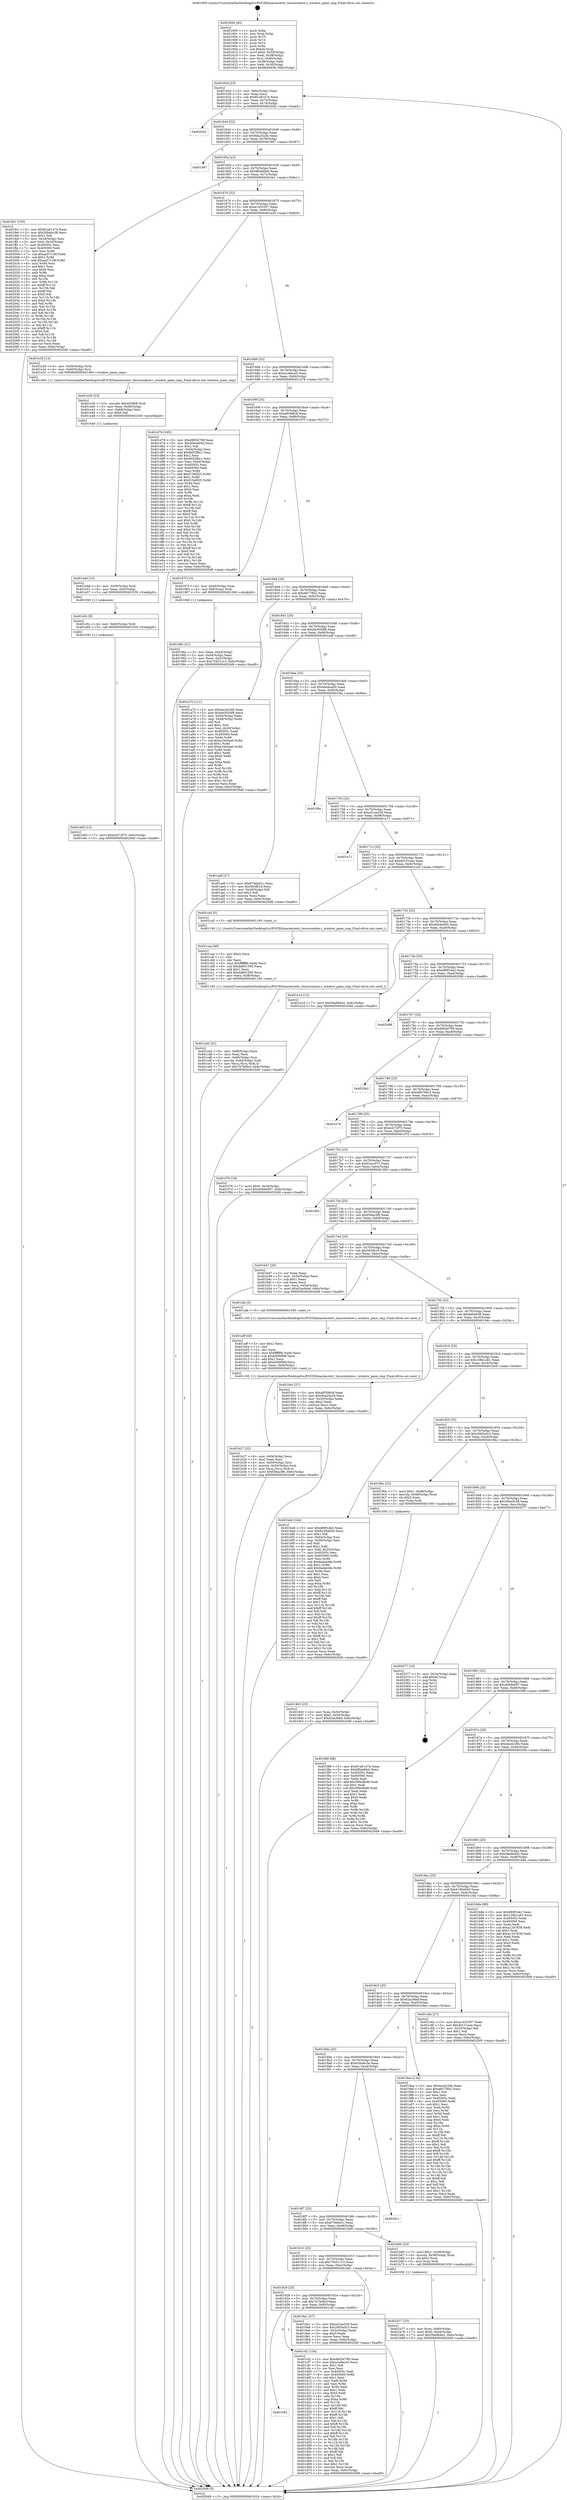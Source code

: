 digraph "0x401600" {
  label = "0x401600 (/mnt/c/Users/mathe/Desktop/tcc/POCII/binaries/extr_tmuxwindow.c_window_pane_cmp_Final-ollvm.out::main(0))"
  labelloc = "t"
  node[shape=record]

  Entry [label="",width=0.3,height=0.3,shape=circle,fillcolor=black,style=filled]
  "0x40162d" [label="{
     0x40162d [23]\l
     | [instrs]\l
     &nbsp;&nbsp;0x40162d \<+3\>: mov -0x6c(%rbp),%eax\l
     &nbsp;&nbsp;0x401630 \<+2\>: mov %eax,%ecx\l
     &nbsp;&nbsp;0x401632 \<+6\>: sub $0x81a91474,%ecx\l
     &nbsp;&nbsp;0x401638 \<+3\>: mov %eax,-0x70(%rbp)\l
     &nbsp;&nbsp;0x40163b \<+3\>: mov %ecx,-0x74(%rbp)\l
     &nbsp;&nbsp;0x40163e \<+6\>: je 00000000004020d2 \<main+0xad2\>\l
  }"]
  "0x4020d2" [label="{
     0x4020d2\l
  }", style=dashed]
  "0x401644" [label="{
     0x401644 [22]\l
     | [instrs]\l
     &nbsp;&nbsp;0x401644 \<+5\>: jmp 0000000000401649 \<main+0x49\>\l
     &nbsp;&nbsp;0x401649 \<+3\>: mov -0x70(%rbp),%eax\l
     &nbsp;&nbsp;0x40164c \<+5\>: sub $0x9da25a3b,%eax\l
     &nbsp;&nbsp;0x401651 \<+3\>: mov %eax,-0x78(%rbp)\l
     &nbsp;&nbsp;0x401654 \<+6\>: je 0000000000401967 \<main+0x367\>\l
  }"]
  Exit [label="",width=0.3,height=0.3,shape=circle,fillcolor=black,style=filled,peripheries=2]
  "0x401967" [label="{
     0x401967\l
  }", style=dashed]
  "0x40165a" [label="{
     0x40165a [22]\l
     | [instrs]\l
     &nbsp;&nbsp;0x40165a \<+5\>: jmp 000000000040165f \<main+0x5f\>\l
     &nbsp;&nbsp;0x40165f \<+3\>: mov -0x70(%rbp),%eax\l
     &nbsp;&nbsp;0x401662 \<+5\>: sub $0x9f0dd0b0,%eax\l
     &nbsp;&nbsp;0x401667 \<+3\>: mov %eax,-0x7c(%rbp)\l
     &nbsp;&nbsp;0x40166a \<+6\>: je 0000000000401fe1 \<main+0x9e1\>\l
  }"]
  "0x401e65" [label="{
     0x401e65 [12]\l
     | [instrs]\l
     &nbsp;&nbsp;0x401e65 \<+7\>: movl $0xdcb72f75,-0x6c(%rbp)\l
     &nbsp;&nbsp;0x401e6c \<+5\>: jmp 00000000004020d9 \<main+0xad9\>\l
  }"]
  "0x401fe1" [label="{
     0x401fe1 [150]\l
     | [instrs]\l
     &nbsp;&nbsp;0x401fe1 \<+5\>: mov $0x81a91474,%eax\l
     &nbsp;&nbsp;0x401fe6 \<+5\>: mov $0x30be9c38,%ecx\l
     &nbsp;&nbsp;0x401feb \<+2\>: mov $0x1,%dl\l
     &nbsp;&nbsp;0x401fed \<+3\>: mov -0x34(%rbp),%esi\l
     &nbsp;&nbsp;0x401ff0 \<+3\>: mov %esi,-0x24(%rbp)\l
     &nbsp;&nbsp;0x401ff3 \<+7\>: mov 0x40505c,%esi\l
     &nbsp;&nbsp;0x401ffa \<+7\>: mov 0x405060,%edi\l
     &nbsp;&nbsp;0x402001 \<+3\>: mov %esi,%r8d\l
     &nbsp;&nbsp;0x402004 \<+7\>: sub $0xaa57c18f,%r8d\l
     &nbsp;&nbsp;0x40200b \<+4\>: sub $0x1,%r8d\l
     &nbsp;&nbsp;0x40200f \<+7\>: add $0xaa57c18f,%r8d\l
     &nbsp;&nbsp;0x402016 \<+4\>: imul %r8d,%esi\l
     &nbsp;&nbsp;0x40201a \<+3\>: and $0x1,%esi\l
     &nbsp;&nbsp;0x40201d \<+3\>: cmp $0x0,%esi\l
     &nbsp;&nbsp;0x402020 \<+4\>: sete %r9b\l
     &nbsp;&nbsp;0x402024 \<+3\>: cmp $0xa,%edi\l
     &nbsp;&nbsp;0x402027 \<+4\>: setl %r10b\l
     &nbsp;&nbsp;0x40202b \<+3\>: mov %r9b,%r11b\l
     &nbsp;&nbsp;0x40202e \<+4\>: xor $0xff,%r11b\l
     &nbsp;&nbsp;0x402032 \<+3\>: mov %r10b,%bl\l
     &nbsp;&nbsp;0x402035 \<+3\>: xor $0xff,%bl\l
     &nbsp;&nbsp;0x402038 \<+3\>: xor $0x0,%dl\l
     &nbsp;&nbsp;0x40203b \<+3\>: mov %r11b,%r14b\l
     &nbsp;&nbsp;0x40203e \<+4\>: and $0x0,%r14b\l
     &nbsp;&nbsp;0x402042 \<+3\>: and %dl,%r9b\l
     &nbsp;&nbsp;0x402045 \<+3\>: mov %bl,%r15b\l
     &nbsp;&nbsp;0x402048 \<+4\>: and $0x0,%r15b\l
     &nbsp;&nbsp;0x40204c \<+3\>: and %dl,%r10b\l
     &nbsp;&nbsp;0x40204f \<+3\>: or %r9b,%r14b\l
     &nbsp;&nbsp;0x402052 \<+3\>: or %r10b,%r15b\l
     &nbsp;&nbsp;0x402055 \<+3\>: xor %r15b,%r14b\l
     &nbsp;&nbsp;0x402058 \<+3\>: or %bl,%r11b\l
     &nbsp;&nbsp;0x40205b \<+4\>: xor $0xff,%r11b\l
     &nbsp;&nbsp;0x40205f \<+3\>: or $0x0,%dl\l
     &nbsp;&nbsp;0x402062 \<+3\>: and %dl,%r11b\l
     &nbsp;&nbsp;0x402065 \<+3\>: or %r11b,%r14b\l
     &nbsp;&nbsp;0x402068 \<+4\>: test $0x1,%r14b\l
     &nbsp;&nbsp;0x40206c \<+3\>: cmovne %ecx,%eax\l
     &nbsp;&nbsp;0x40206f \<+3\>: mov %eax,-0x6c(%rbp)\l
     &nbsp;&nbsp;0x402072 \<+5\>: jmp 00000000004020d9 \<main+0xad9\>\l
  }"]
  "0x401670" [label="{
     0x401670 [22]\l
     | [instrs]\l
     &nbsp;&nbsp;0x401670 \<+5\>: jmp 0000000000401675 \<main+0x75\>\l
     &nbsp;&nbsp;0x401675 \<+3\>: mov -0x70(%rbp),%eax\l
     &nbsp;&nbsp;0x401678 \<+5\>: sub $0xa1453307,%eax\l
     &nbsp;&nbsp;0x40167d \<+3\>: mov %eax,-0x80(%rbp)\l
     &nbsp;&nbsp;0x401680 \<+6\>: je 0000000000401e29 \<main+0x829\>\l
  }"]
  "0x401e5c" [label="{
     0x401e5c [9]\l
     | [instrs]\l
     &nbsp;&nbsp;0x401e5c \<+4\>: mov -0x60(%rbp),%rdi\l
     &nbsp;&nbsp;0x401e60 \<+5\>: call 0000000000401030 \<free@plt\>\l
     | [calls]\l
     &nbsp;&nbsp;0x401030 \{1\} (unknown)\l
  }"]
  "0x401e29" [label="{
     0x401e29 [13]\l
     | [instrs]\l
     &nbsp;&nbsp;0x401e29 \<+4\>: mov -0x50(%rbp),%rdi\l
     &nbsp;&nbsp;0x401e2d \<+4\>: mov -0x60(%rbp),%rsi\l
     &nbsp;&nbsp;0x401e31 \<+5\>: call 0000000000401400 \<window_pane_cmp\>\l
     | [calls]\l
     &nbsp;&nbsp;0x401400 \{1\} (/mnt/c/Users/mathe/Desktop/tcc/POCII/binaries/extr_tmuxwindow.c_window_pane_cmp_Final-ollvm.out::window_pane_cmp)\l
  }"]
  "0x401686" [label="{
     0x401686 [25]\l
     | [instrs]\l
     &nbsp;&nbsp;0x401686 \<+5\>: jmp 000000000040168b \<main+0x8b\>\l
     &nbsp;&nbsp;0x40168b \<+3\>: mov -0x70(%rbp),%eax\l
     &nbsp;&nbsp;0x40168e \<+5\>: sub $0xa1e8ece5,%eax\l
     &nbsp;&nbsp;0x401693 \<+6\>: mov %eax,-0x84(%rbp)\l
     &nbsp;&nbsp;0x401699 \<+6\>: je 0000000000401d78 \<main+0x778\>\l
  }"]
  "0x401e4d" [label="{
     0x401e4d [15]\l
     | [instrs]\l
     &nbsp;&nbsp;0x401e4d \<+4\>: mov -0x50(%rbp),%rdi\l
     &nbsp;&nbsp;0x401e51 \<+6\>: mov %eax,-0xfc(%rbp)\l
     &nbsp;&nbsp;0x401e57 \<+5\>: call 0000000000401030 \<free@plt\>\l
     | [calls]\l
     &nbsp;&nbsp;0x401030 \{1\} (unknown)\l
  }"]
  "0x401d78" [label="{
     0x401d78 [165]\l
     | [instrs]\l
     &nbsp;&nbsp;0x401d78 \<+5\>: mov $0xd905d799,%eax\l
     &nbsp;&nbsp;0x401d7d \<+5\>: mov $0xd0e4e045,%ecx\l
     &nbsp;&nbsp;0x401d82 \<+2\>: mov $0x1,%dl\l
     &nbsp;&nbsp;0x401d84 \<+3\>: mov -0x64(%rbp),%esi\l
     &nbsp;&nbsp;0x401d87 \<+6\>: add $0x8d52fbc1,%esi\l
     &nbsp;&nbsp;0x401d8d \<+3\>: add $0x1,%esi\l
     &nbsp;&nbsp;0x401d90 \<+6\>: sub $0x8d52fbc1,%esi\l
     &nbsp;&nbsp;0x401d96 \<+3\>: mov %esi,-0x64(%rbp)\l
     &nbsp;&nbsp;0x401d99 \<+7\>: mov 0x40505c,%esi\l
     &nbsp;&nbsp;0x401da0 \<+7\>: mov 0x405060,%edi\l
     &nbsp;&nbsp;0x401da7 \<+3\>: mov %esi,%r8d\l
     &nbsp;&nbsp;0x401daa \<+7\>: add $0xf13e6f25,%r8d\l
     &nbsp;&nbsp;0x401db1 \<+4\>: sub $0x1,%r8d\l
     &nbsp;&nbsp;0x401db5 \<+7\>: sub $0xf13e6f25,%r8d\l
     &nbsp;&nbsp;0x401dbc \<+4\>: imul %r8d,%esi\l
     &nbsp;&nbsp;0x401dc0 \<+3\>: and $0x1,%esi\l
     &nbsp;&nbsp;0x401dc3 \<+3\>: cmp $0x0,%esi\l
     &nbsp;&nbsp;0x401dc6 \<+4\>: sete %r9b\l
     &nbsp;&nbsp;0x401dca \<+3\>: cmp $0xa,%edi\l
     &nbsp;&nbsp;0x401dcd \<+4\>: setl %r10b\l
     &nbsp;&nbsp;0x401dd1 \<+3\>: mov %r9b,%r11b\l
     &nbsp;&nbsp;0x401dd4 \<+4\>: xor $0xff,%r11b\l
     &nbsp;&nbsp;0x401dd8 \<+3\>: mov %r10b,%bl\l
     &nbsp;&nbsp;0x401ddb \<+3\>: xor $0xff,%bl\l
     &nbsp;&nbsp;0x401dde \<+3\>: xor $0x0,%dl\l
     &nbsp;&nbsp;0x401de1 \<+3\>: mov %r11b,%r14b\l
     &nbsp;&nbsp;0x401de4 \<+4\>: and $0x0,%r14b\l
     &nbsp;&nbsp;0x401de8 \<+3\>: and %dl,%r9b\l
     &nbsp;&nbsp;0x401deb \<+3\>: mov %bl,%r15b\l
     &nbsp;&nbsp;0x401dee \<+4\>: and $0x0,%r15b\l
     &nbsp;&nbsp;0x401df2 \<+3\>: and %dl,%r10b\l
     &nbsp;&nbsp;0x401df5 \<+3\>: or %r9b,%r14b\l
     &nbsp;&nbsp;0x401df8 \<+3\>: or %r10b,%r15b\l
     &nbsp;&nbsp;0x401dfb \<+3\>: xor %r15b,%r14b\l
     &nbsp;&nbsp;0x401dfe \<+3\>: or %bl,%r11b\l
     &nbsp;&nbsp;0x401e01 \<+4\>: xor $0xff,%r11b\l
     &nbsp;&nbsp;0x401e05 \<+3\>: or $0x0,%dl\l
     &nbsp;&nbsp;0x401e08 \<+3\>: and %dl,%r11b\l
     &nbsp;&nbsp;0x401e0b \<+3\>: or %r11b,%r14b\l
     &nbsp;&nbsp;0x401e0e \<+4\>: test $0x1,%r14b\l
     &nbsp;&nbsp;0x401e12 \<+3\>: cmovne %ecx,%eax\l
     &nbsp;&nbsp;0x401e15 \<+3\>: mov %eax,-0x6c(%rbp)\l
     &nbsp;&nbsp;0x401e18 \<+5\>: jmp 00000000004020d9 \<main+0xad9\>\l
  }"]
  "0x40169f" [label="{
     0x40169f [25]\l
     | [instrs]\l
     &nbsp;&nbsp;0x40169f \<+5\>: jmp 00000000004016a4 \<main+0xa4\>\l
     &nbsp;&nbsp;0x4016a4 \<+3\>: mov -0x70(%rbp),%eax\l
     &nbsp;&nbsp;0x4016a7 \<+5\>: sub $0xaf0396c8,%eax\l
     &nbsp;&nbsp;0x4016ac \<+6\>: mov %eax,-0x88(%rbp)\l
     &nbsp;&nbsp;0x4016b2 \<+6\>: je 000000000040197f \<main+0x37f\>\l
  }"]
  "0x401e36" [label="{
     0x401e36 [23]\l
     | [instrs]\l
     &nbsp;&nbsp;0x401e36 \<+10\>: movabs $0x4030b6,%rdi\l
     &nbsp;&nbsp;0x401e40 \<+3\>: mov %eax,-0x68(%rbp)\l
     &nbsp;&nbsp;0x401e43 \<+3\>: mov -0x68(%rbp),%esi\l
     &nbsp;&nbsp;0x401e46 \<+2\>: mov $0x0,%al\l
     &nbsp;&nbsp;0x401e48 \<+5\>: call 0000000000401040 \<printf@plt\>\l
     | [calls]\l
     &nbsp;&nbsp;0x401040 \{1\} (unknown)\l
  }"]
  "0x40197f" [label="{
     0x40197f [13]\l
     | [instrs]\l
     &nbsp;&nbsp;0x40197f \<+4\>: mov -0x40(%rbp),%rax\l
     &nbsp;&nbsp;0x401983 \<+4\>: mov 0x8(%rax),%rdi\l
     &nbsp;&nbsp;0x401987 \<+5\>: call 0000000000401060 \<atoi@plt\>\l
     | [calls]\l
     &nbsp;&nbsp;0x401060 \{1\} (unknown)\l
  }"]
  "0x4016b8" [label="{
     0x4016b8 [25]\l
     | [instrs]\l
     &nbsp;&nbsp;0x4016b8 \<+5\>: jmp 00000000004016bd \<main+0xbd\>\l
     &nbsp;&nbsp;0x4016bd \<+3\>: mov -0x70(%rbp),%eax\l
     &nbsp;&nbsp;0x4016c0 \<+5\>: sub $0xafe778b2,%eax\l
     &nbsp;&nbsp;0x4016c5 \<+6\>: mov %eax,-0x8c(%rbp)\l
     &nbsp;&nbsp;0x4016cb \<+6\>: je 0000000000401a70 \<main+0x470\>\l
  }"]
  "0x401942" [label="{
     0x401942\l
  }", style=dashed]
  "0x401a70" [label="{
     0x401a70 [111]\l
     | [instrs]\l
     &nbsp;&nbsp;0x401a70 \<+5\>: mov $0x4ecdc26b,%eax\l
     &nbsp;&nbsp;0x401a75 \<+5\>: mov $0xbb305df8,%ecx\l
     &nbsp;&nbsp;0x401a7a \<+3\>: mov -0x54(%rbp),%edx\l
     &nbsp;&nbsp;0x401a7d \<+3\>: cmp -0x48(%rbp),%edx\l
     &nbsp;&nbsp;0x401a80 \<+4\>: setl %sil\l
     &nbsp;&nbsp;0x401a84 \<+4\>: and $0x1,%sil\l
     &nbsp;&nbsp;0x401a88 \<+4\>: mov %sil,-0x26(%rbp)\l
     &nbsp;&nbsp;0x401a8c \<+7\>: mov 0x40505c,%edx\l
     &nbsp;&nbsp;0x401a93 \<+7\>: mov 0x405060,%edi\l
     &nbsp;&nbsp;0x401a9a \<+3\>: mov %edx,%r8d\l
     &nbsp;&nbsp;0x401a9d \<+7\>: sub $0xe10e5ea0,%r8d\l
     &nbsp;&nbsp;0x401aa4 \<+4\>: sub $0x1,%r8d\l
     &nbsp;&nbsp;0x401aa8 \<+7\>: add $0xe10e5ea0,%r8d\l
     &nbsp;&nbsp;0x401aaf \<+4\>: imul %r8d,%edx\l
     &nbsp;&nbsp;0x401ab3 \<+3\>: and $0x1,%edx\l
     &nbsp;&nbsp;0x401ab6 \<+3\>: cmp $0x0,%edx\l
     &nbsp;&nbsp;0x401ab9 \<+4\>: sete %sil\l
     &nbsp;&nbsp;0x401abd \<+3\>: cmp $0xa,%edi\l
     &nbsp;&nbsp;0x401ac0 \<+4\>: setl %r9b\l
     &nbsp;&nbsp;0x401ac4 \<+3\>: mov %sil,%r10b\l
     &nbsp;&nbsp;0x401ac7 \<+3\>: and %r9b,%r10b\l
     &nbsp;&nbsp;0x401aca \<+3\>: xor %r9b,%sil\l
     &nbsp;&nbsp;0x401acd \<+3\>: or %sil,%r10b\l
     &nbsp;&nbsp;0x401ad0 \<+4\>: test $0x1,%r10b\l
     &nbsp;&nbsp;0x401ad4 \<+3\>: cmovne %ecx,%eax\l
     &nbsp;&nbsp;0x401ad7 \<+3\>: mov %eax,-0x6c(%rbp)\l
     &nbsp;&nbsp;0x401ada \<+5\>: jmp 00000000004020d9 \<main+0xad9\>\l
  }"]
  "0x4016d1" [label="{
     0x4016d1 [25]\l
     | [instrs]\l
     &nbsp;&nbsp;0x4016d1 \<+5\>: jmp 00000000004016d6 \<main+0xd6\>\l
     &nbsp;&nbsp;0x4016d6 \<+3\>: mov -0x70(%rbp),%eax\l
     &nbsp;&nbsp;0x4016d9 \<+5\>: sub $0xbb305df8,%eax\l
     &nbsp;&nbsp;0x4016de \<+6\>: mov %eax,-0x90(%rbp)\l
     &nbsp;&nbsp;0x4016e4 \<+6\>: je 0000000000401adf \<main+0x4df\>\l
  }"]
  "0x401cf2" [label="{
     0x401cf2 [134]\l
     | [instrs]\l
     &nbsp;&nbsp;0x401cf2 \<+5\>: mov $0xd905d799,%eax\l
     &nbsp;&nbsp;0x401cf7 \<+5\>: mov $0xa1e8ece5,%ecx\l
     &nbsp;&nbsp;0x401cfc \<+2\>: mov $0x1,%dl\l
     &nbsp;&nbsp;0x401cfe \<+2\>: xor %esi,%esi\l
     &nbsp;&nbsp;0x401d00 \<+7\>: mov 0x40505c,%edi\l
     &nbsp;&nbsp;0x401d07 \<+8\>: mov 0x405060,%r8d\l
     &nbsp;&nbsp;0x401d0f \<+3\>: sub $0x1,%esi\l
     &nbsp;&nbsp;0x401d12 \<+3\>: mov %edi,%r9d\l
     &nbsp;&nbsp;0x401d15 \<+3\>: add %esi,%r9d\l
     &nbsp;&nbsp;0x401d18 \<+4\>: imul %r9d,%edi\l
     &nbsp;&nbsp;0x401d1c \<+3\>: and $0x1,%edi\l
     &nbsp;&nbsp;0x401d1f \<+3\>: cmp $0x0,%edi\l
     &nbsp;&nbsp;0x401d22 \<+4\>: sete %r10b\l
     &nbsp;&nbsp;0x401d26 \<+4\>: cmp $0xa,%r8d\l
     &nbsp;&nbsp;0x401d2a \<+4\>: setl %r11b\l
     &nbsp;&nbsp;0x401d2e \<+3\>: mov %r10b,%bl\l
     &nbsp;&nbsp;0x401d31 \<+3\>: xor $0xff,%bl\l
     &nbsp;&nbsp;0x401d34 \<+3\>: mov %r11b,%r14b\l
     &nbsp;&nbsp;0x401d37 \<+4\>: xor $0xff,%r14b\l
     &nbsp;&nbsp;0x401d3b \<+3\>: xor $0x1,%dl\l
     &nbsp;&nbsp;0x401d3e \<+3\>: mov %bl,%r15b\l
     &nbsp;&nbsp;0x401d41 \<+4\>: and $0xff,%r15b\l
     &nbsp;&nbsp;0x401d45 \<+3\>: and %dl,%r10b\l
     &nbsp;&nbsp;0x401d48 \<+3\>: mov %r14b,%r12b\l
     &nbsp;&nbsp;0x401d4b \<+4\>: and $0xff,%r12b\l
     &nbsp;&nbsp;0x401d4f \<+3\>: and %dl,%r11b\l
     &nbsp;&nbsp;0x401d52 \<+3\>: or %r10b,%r15b\l
     &nbsp;&nbsp;0x401d55 \<+3\>: or %r11b,%r12b\l
     &nbsp;&nbsp;0x401d58 \<+3\>: xor %r12b,%r15b\l
     &nbsp;&nbsp;0x401d5b \<+3\>: or %r14b,%bl\l
     &nbsp;&nbsp;0x401d5e \<+3\>: xor $0xff,%bl\l
     &nbsp;&nbsp;0x401d61 \<+3\>: or $0x1,%dl\l
     &nbsp;&nbsp;0x401d64 \<+2\>: and %dl,%bl\l
     &nbsp;&nbsp;0x401d66 \<+3\>: or %bl,%r15b\l
     &nbsp;&nbsp;0x401d69 \<+4\>: test $0x1,%r15b\l
     &nbsp;&nbsp;0x401d6d \<+3\>: cmovne %ecx,%eax\l
     &nbsp;&nbsp;0x401d70 \<+3\>: mov %eax,-0x6c(%rbp)\l
     &nbsp;&nbsp;0x401d73 \<+5\>: jmp 00000000004020d9 \<main+0xad9\>\l
  }"]
  "0x401adf" [label="{
     0x401adf [27]\l
     | [instrs]\l
     &nbsp;&nbsp;0x401adf \<+5\>: mov $0x679ebd1c,%eax\l
     &nbsp;&nbsp;0x401ae4 \<+5\>: mov $0x563fb19,%ecx\l
     &nbsp;&nbsp;0x401ae9 \<+3\>: mov -0x26(%rbp),%dl\l
     &nbsp;&nbsp;0x401aec \<+3\>: test $0x1,%dl\l
     &nbsp;&nbsp;0x401aef \<+3\>: cmovne %ecx,%eax\l
     &nbsp;&nbsp;0x401af2 \<+3\>: mov %eax,-0x6c(%rbp)\l
     &nbsp;&nbsp;0x401af5 \<+5\>: jmp 00000000004020d9 \<main+0xad9\>\l
  }"]
  "0x4016ea" [label="{
     0x4016ea [25]\l
     | [instrs]\l
     &nbsp;&nbsp;0x4016ea \<+5\>: jmp 00000000004016ef \<main+0xef\>\l
     &nbsp;&nbsp;0x4016ef \<+3\>: mov -0x70(%rbp),%eax\l
     &nbsp;&nbsp;0x4016f2 \<+5\>: sub $0xbb44ca50,%eax\l
     &nbsp;&nbsp;0x4016f7 \<+6\>: mov %eax,-0x94(%rbp)\l
     &nbsp;&nbsp;0x4016fd \<+6\>: je 0000000000401f6a \<main+0x96a\>\l
  }"]
  "0x401cd2" [label="{
     0x401cd2 [32]\l
     | [instrs]\l
     &nbsp;&nbsp;0x401cd2 \<+6\>: mov -0xf8(%rbp),%ecx\l
     &nbsp;&nbsp;0x401cd8 \<+3\>: imul %eax,%ecx\l
     &nbsp;&nbsp;0x401cdb \<+4\>: mov -0x60(%rbp),%rsi\l
     &nbsp;&nbsp;0x401cdf \<+4\>: movslq -0x64(%rbp),%rdi\l
     &nbsp;&nbsp;0x401ce3 \<+3\>: mov %ecx,(%rsi,%rdi,4)\l
     &nbsp;&nbsp;0x401ce6 \<+7\>: movl $0x7b7b0bcf,-0x6c(%rbp)\l
     &nbsp;&nbsp;0x401ced \<+5\>: jmp 00000000004020d9 \<main+0xad9\>\l
  }"]
  "0x401f6a" [label="{
     0x401f6a\l
  }", style=dashed]
  "0x401703" [label="{
     0x401703 [25]\l
     | [instrs]\l
     &nbsp;&nbsp;0x401703 \<+5\>: jmp 0000000000401708 \<main+0x108\>\l
     &nbsp;&nbsp;0x401708 \<+3\>: mov -0x70(%rbp),%eax\l
     &nbsp;&nbsp;0x40170b \<+5\>: sub $0xcd1ea528,%eax\l
     &nbsp;&nbsp;0x401710 \<+6\>: mov %eax,-0x98(%rbp)\l
     &nbsp;&nbsp;0x401716 \<+6\>: je 0000000000401e71 \<main+0x871\>\l
  }"]
  "0x401caa" [label="{
     0x401caa [40]\l
     | [instrs]\l
     &nbsp;&nbsp;0x401caa \<+5\>: mov $0x2,%ecx\l
     &nbsp;&nbsp;0x401caf \<+1\>: cltd\l
     &nbsp;&nbsp;0x401cb0 \<+2\>: idiv %ecx\l
     &nbsp;&nbsp;0x401cb2 \<+6\>: imul $0xfffffffe,%edx,%ecx\l
     &nbsp;&nbsp;0x401cb8 \<+6\>: sub $0xdd601595,%ecx\l
     &nbsp;&nbsp;0x401cbe \<+3\>: add $0x1,%ecx\l
     &nbsp;&nbsp;0x401cc1 \<+6\>: add $0xdd601595,%ecx\l
     &nbsp;&nbsp;0x401cc7 \<+6\>: mov %ecx,-0xf8(%rbp)\l
     &nbsp;&nbsp;0x401ccd \<+5\>: call 0000000000401160 \<next_i\>\l
     | [calls]\l
     &nbsp;&nbsp;0x401160 \{1\} (/mnt/c/Users/mathe/Desktop/tcc/POCII/binaries/extr_tmuxwindow.c_window_pane_cmp_Final-ollvm.out::next_i)\l
  }"]
  "0x401e71" [label="{
     0x401e71\l
  }", style=dashed]
  "0x40171c" [label="{
     0x40171c [25]\l
     | [instrs]\l
     &nbsp;&nbsp;0x40171c \<+5\>: jmp 0000000000401721 \<main+0x121\>\l
     &nbsp;&nbsp;0x401721 \<+3\>: mov -0x70(%rbp),%eax\l
     &nbsp;&nbsp;0x401724 \<+5\>: sub $0xd0151eae,%eax\l
     &nbsp;&nbsp;0x401729 \<+6\>: mov %eax,-0x9c(%rbp)\l
     &nbsp;&nbsp;0x40172f \<+6\>: je 0000000000401ca5 \<main+0x6a5\>\l
  }"]
  "0x401b77" [label="{
     0x401b77 [23]\l
     | [instrs]\l
     &nbsp;&nbsp;0x401b77 \<+4\>: mov %rax,-0x60(%rbp)\l
     &nbsp;&nbsp;0x401b7b \<+7\>: movl $0x0,-0x64(%rbp)\l
     &nbsp;&nbsp;0x401b82 \<+7\>: movl $0x58a9b4d2,-0x6c(%rbp)\l
     &nbsp;&nbsp;0x401b89 \<+5\>: jmp 00000000004020d9 \<main+0xad9\>\l
  }"]
  "0x401ca5" [label="{
     0x401ca5 [5]\l
     | [instrs]\l
     &nbsp;&nbsp;0x401ca5 \<+5\>: call 0000000000401160 \<next_i\>\l
     | [calls]\l
     &nbsp;&nbsp;0x401160 \{1\} (/mnt/c/Users/mathe/Desktop/tcc/POCII/binaries/extr_tmuxwindow.c_window_pane_cmp_Final-ollvm.out::next_i)\l
  }"]
  "0x401735" [label="{
     0x401735 [25]\l
     | [instrs]\l
     &nbsp;&nbsp;0x401735 \<+5\>: jmp 000000000040173a \<main+0x13a\>\l
     &nbsp;&nbsp;0x40173a \<+3\>: mov -0x70(%rbp),%eax\l
     &nbsp;&nbsp;0x40173d \<+5\>: sub $0xd0e4e045,%eax\l
     &nbsp;&nbsp;0x401742 \<+6\>: mov %eax,-0xa0(%rbp)\l
     &nbsp;&nbsp;0x401748 \<+6\>: je 0000000000401e1d \<main+0x81d\>\l
  }"]
  "0x401b27" [label="{
     0x401b27 [32]\l
     | [instrs]\l
     &nbsp;&nbsp;0x401b27 \<+6\>: mov -0xf4(%rbp),%ecx\l
     &nbsp;&nbsp;0x401b2d \<+3\>: imul %eax,%ecx\l
     &nbsp;&nbsp;0x401b30 \<+4\>: mov -0x50(%rbp),%rsi\l
     &nbsp;&nbsp;0x401b34 \<+4\>: movslq -0x54(%rbp),%rdi\l
     &nbsp;&nbsp;0x401b38 \<+3\>: mov %ecx,(%rsi,%rdi,4)\l
     &nbsp;&nbsp;0x401b3b \<+7\>: movl $0xf39ac3f8,-0x6c(%rbp)\l
     &nbsp;&nbsp;0x401b42 \<+5\>: jmp 00000000004020d9 \<main+0xad9\>\l
  }"]
  "0x401e1d" [label="{
     0x401e1d [12]\l
     | [instrs]\l
     &nbsp;&nbsp;0x401e1d \<+7\>: movl $0x58a9b4d2,-0x6c(%rbp)\l
     &nbsp;&nbsp;0x401e24 \<+5\>: jmp 00000000004020d9 \<main+0xad9\>\l
  }"]
  "0x40174e" [label="{
     0x40174e [25]\l
     | [instrs]\l
     &nbsp;&nbsp;0x40174e \<+5\>: jmp 0000000000401753 \<main+0x153\>\l
     &nbsp;&nbsp;0x401753 \<+3\>: mov -0x70(%rbp),%eax\l
     &nbsp;&nbsp;0x401756 \<+5\>: sub $0xd89f1de2,%eax\l
     &nbsp;&nbsp;0x40175b \<+6\>: mov %eax,-0xa4(%rbp)\l
     &nbsp;&nbsp;0x401761 \<+6\>: je 0000000000402096 \<main+0xa96\>\l
  }"]
  "0x401aff" [label="{
     0x401aff [40]\l
     | [instrs]\l
     &nbsp;&nbsp;0x401aff \<+5\>: mov $0x2,%ecx\l
     &nbsp;&nbsp;0x401b04 \<+1\>: cltd\l
     &nbsp;&nbsp;0x401b05 \<+2\>: idiv %ecx\l
     &nbsp;&nbsp;0x401b07 \<+6\>: imul $0xfffffffe,%edx,%ecx\l
     &nbsp;&nbsp;0x401b0d \<+6\>: sub $0xb40bf08f,%ecx\l
     &nbsp;&nbsp;0x401b13 \<+3\>: add $0x1,%ecx\l
     &nbsp;&nbsp;0x401b16 \<+6\>: add $0xb40bf08f,%ecx\l
     &nbsp;&nbsp;0x401b1c \<+6\>: mov %ecx,-0xf4(%rbp)\l
     &nbsp;&nbsp;0x401b22 \<+5\>: call 0000000000401160 \<next_i\>\l
     | [calls]\l
     &nbsp;&nbsp;0x401160 \{1\} (/mnt/c/Users/mathe/Desktop/tcc/POCII/binaries/extr_tmuxwindow.c_window_pane_cmp_Final-ollvm.out::next_i)\l
  }"]
  "0x402096" [label="{
     0x402096\l
  }", style=dashed]
  "0x401767" [label="{
     0x401767 [25]\l
     | [instrs]\l
     &nbsp;&nbsp;0x401767 \<+5\>: jmp 000000000040176c \<main+0x16c\>\l
     &nbsp;&nbsp;0x40176c \<+3\>: mov -0x70(%rbp),%eax\l
     &nbsp;&nbsp;0x40176f \<+5\>: sub $0xd905d799,%eax\l
     &nbsp;&nbsp;0x401774 \<+6\>: mov %eax,-0xa8(%rbp)\l
     &nbsp;&nbsp;0x40177a \<+6\>: je 00000000004020a2 \<main+0xaa2\>\l
  }"]
  "0x4019d3" [label="{
     0x4019d3 [23]\l
     | [instrs]\l
     &nbsp;&nbsp;0x4019d3 \<+4\>: mov %rax,-0x50(%rbp)\l
     &nbsp;&nbsp;0x4019d7 \<+7\>: movl $0x0,-0x54(%rbp)\l
     &nbsp;&nbsp;0x4019de \<+7\>: movl $0x62ac9def,-0x6c(%rbp)\l
     &nbsp;&nbsp;0x4019e5 \<+5\>: jmp 00000000004020d9 \<main+0xad9\>\l
  }"]
  "0x4020a2" [label="{
     0x4020a2\l
  }", style=dashed]
  "0x401780" [label="{
     0x401780 [25]\l
     | [instrs]\l
     &nbsp;&nbsp;0x401780 \<+5\>: jmp 0000000000401785 \<main+0x185\>\l
     &nbsp;&nbsp;0x401785 \<+3\>: mov -0x70(%rbp),%eax\l
     &nbsp;&nbsp;0x401788 \<+5\>: sub $0xd9070bc3,%eax\l
     &nbsp;&nbsp;0x40178d \<+6\>: mov %eax,-0xac(%rbp)\l
     &nbsp;&nbsp;0x401793 \<+6\>: je 0000000000401e7d \<main+0x87d\>\l
  }"]
  "0x401929" [label="{
     0x401929 [25]\l
     | [instrs]\l
     &nbsp;&nbsp;0x401929 \<+5\>: jmp 000000000040192e \<main+0x32e\>\l
     &nbsp;&nbsp;0x40192e \<+3\>: mov -0x70(%rbp),%eax\l
     &nbsp;&nbsp;0x401931 \<+5\>: sub $0x7b7b0bcf,%eax\l
     &nbsp;&nbsp;0x401936 \<+6\>: mov %eax,-0xf0(%rbp)\l
     &nbsp;&nbsp;0x40193c \<+6\>: je 0000000000401cf2 \<main+0x6f2\>\l
  }"]
  "0x401e7d" [label="{
     0x401e7d\l
  }", style=dashed]
  "0x401799" [label="{
     0x401799 [25]\l
     | [instrs]\l
     &nbsp;&nbsp;0x401799 \<+5\>: jmp 000000000040179e \<main+0x19e\>\l
     &nbsp;&nbsp;0x40179e \<+3\>: mov -0x70(%rbp),%eax\l
     &nbsp;&nbsp;0x4017a1 \<+5\>: sub $0xdcb72f75,%eax\l
     &nbsp;&nbsp;0x4017a6 \<+6\>: mov %eax,-0xb0(%rbp)\l
     &nbsp;&nbsp;0x4017ac \<+6\>: je 0000000000401f76 \<main+0x976\>\l
  }"]
  "0x4019a1" [label="{
     0x4019a1 [27]\l
     | [instrs]\l
     &nbsp;&nbsp;0x4019a1 \<+5\>: mov $0xcd1ea528,%eax\l
     &nbsp;&nbsp;0x4019a6 \<+5\>: mov $0x2005a5c3,%ecx\l
     &nbsp;&nbsp;0x4019ab \<+3\>: mov -0x2c(%rbp),%edx\l
     &nbsp;&nbsp;0x4019ae \<+3\>: cmp $0x0,%edx\l
     &nbsp;&nbsp;0x4019b1 \<+3\>: cmove %ecx,%eax\l
     &nbsp;&nbsp;0x4019b4 \<+3\>: mov %eax,-0x6c(%rbp)\l
     &nbsp;&nbsp;0x4019b7 \<+5\>: jmp 00000000004020d9 \<main+0xad9\>\l
  }"]
  "0x401f76" [label="{
     0x401f76 [19]\l
     | [instrs]\l
     &nbsp;&nbsp;0x401f76 \<+7\>: movl $0x0,-0x34(%rbp)\l
     &nbsp;&nbsp;0x401f7d \<+7\>: movl $0x4069e097,-0x6c(%rbp)\l
     &nbsp;&nbsp;0x401f84 \<+5\>: jmp 00000000004020d9 \<main+0xad9\>\l
  }"]
  "0x4017b2" [label="{
     0x4017b2 [25]\l
     | [instrs]\l
     &nbsp;&nbsp;0x4017b2 \<+5\>: jmp 00000000004017b7 \<main+0x1b7\>\l
     &nbsp;&nbsp;0x4017b7 \<+3\>: mov -0x70(%rbp),%eax\l
     &nbsp;&nbsp;0x4017ba \<+5\>: sub $0xf1ecc071,%eax\l
     &nbsp;&nbsp;0x4017bf \<+6\>: mov %eax,-0xb4(%rbp)\l
     &nbsp;&nbsp;0x4017c5 \<+6\>: je 0000000000401f0d \<main+0x90d\>\l
  }"]
  "0x401910" [label="{
     0x401910 [25]\l
     | [instrs]\l
     &nbsp;&nbsp;0x401910 \<+5\>: jmp 0000000000401915 \<main+0x315\>\l
     &nbsp;&nbsp;0x401915 \<+3\>: mov -0x70(%rbp),%eax\l
     &nbsp;&nbsp;0x401918 \<+5\>: sub $0x75451c13,%eax\l
     &nbsp;&nbsp;0x40191d \<+6\>: mov %eax,-0xec(%rbp)\l
     &nbsp;&nbsp;0x401923 \<+6\>: je 00000000004019a1 \<main+0x3a1\>\l
  }"]
  "0x401f0d" [label="{
     0x401f0d\l
  }", style=dashed]
  "0x4017cb" [label="{
     0x4017cb [25]\l
     | [instrs]\l
     &nbsp;&nbsp;0x4017cb \<+5\>: jmp 00000000004017d0 \<main+0x1d0\>\l
     &nbsp;&nbsp;0x4017d0 \<+3\>: mov -0x70(%rbp),%eax\l
     &nbsp;&nbsp;0x4017d3 \<+5\>: sub $0xf39ac3f8,%eax\l
     &nbsp;&nbsp;0x4017d8 \<+6\>: mov %eax,-0xb8(%rbp)\l
     &nbsp;&nbsp;0x4017de \<+6\>: je 0000000000401b47 \<main+0x547\>\l
  }"]
  "0x401b60" [label="{
     0x401b60 [23]\l
     | [instrs]\l
     &nbsp;&nbsp;0x401b60 \<+7\>: movl $0x1,-0x58(%rbp)\l
     &nbsp;&nbsp;0x401b67 \<+4\>: movslq -0x58(%rbp),%rax\l
     &nbsp;&nbsp;0x401b6b \<+4\>: shl $0x2,%rax\l
     &nbsp;&nbsp;0x401b6f \<+3\>: mov %rax,%rdi\l
     &nbsp;&nbsp;0x401b72 \<+5\>: call 0000000000401050 \<malloc@plt\>\l
     | [calls]\l
     &nbsp;&nbsp;0x401050 \{1\} (unknown)\l
  }"]
  "0x401b47" [label="{
     0x401b47 [25]\l
     | [instrs]\l
     &nbsp;&nbsp;0x401b47 \<+2\>: xor %eax,%eax\l
     &nbsp;&nbsp;0x401b49 \<+3\>: mov -0x54(%rbp),%ecx\l
     &nbsp;&nbsp;0x401b4c \<+3\>: sub $0x1,%eax\l
     &nbsp;&nbsp;0x401b4f \<+2\>: sub %eax,%ecx\l
     &nbsp;&nbsp;0x401b51 \<+3\>: mov %ecx,-0x54(%rbp)\l
     &nbsp;&nbsp;0x401b54 \<+7\>: movl $0x62ac9def,-0x6c(%rbp)\l
     &nbsp;&nbsp;0x401b5b \<+5\>: jmp 00000000004020d9 \<main+0xad9\>\l
  }"]
  "0x4017e4" [label="{
     0x4017e4 [25]\l
     | [instrs]\l
     &nbsp;&nbsp;0x4017e4 \<+5\>: jmp 00000000004017e9 \<main+0x1e9\>\l
     &nbsp;&nbsp;0x4017e9 \<+3\>: mov -0x70(%rbp),%eax\l
     &nbsp;&nbsp;0x4017ec \<+5\>: sub $0x563fb19,%eax\l
     &nbsp;&nbsp;0x4017f1 \<+6\>: mov %eax,-0xbc(%rbp)\l
     &nbsp;&nbsp;0x4017f7 \<+6\>: je 0000000000401afa \<main+0x4fa\>\l
  }"]
  "0x4018f7" [label="{
     0x4018f7 [25]\l
     | [instrs]\l
     &nbsp;&nbsp;0x4018f7 \<+5\>: jmp 00000000004018fc \<main+0x2fc\>\l
     &nbsp;&nbsp;0x4018fc \<+3\>: mov -0x70(%rbp),%eax\l
     &nbsp;&nbsp;0x4018ff \<+5\>: sub $0x679ebd1c,%eax\l
     &nbsp;&nbsp;0x401904 \<+6\>: mov %eax,-0xe8(%rbp)\l
     &nbsp;&nbsp;0x40190a \<+6\>: je 0000000000401b60 \<main+0x560\>\l
  }"]
  "0x401afa" [label="{
     0x401afa [5]\l
     | [instrs]\l
     &nbsp;&nbsp;0x401afa \<+5\>: call 0000000000401160 \<next_i\>\l
     | [calls]\l
     &nbsp;&nbsp;0x401160 \{1\} (/mnt/c/Users/mathe/Desktop/tcc/POCII/binaries/extr_tmuxwindow.c_window_pane_cmp_Final-ollvm.out::next_i)\l
  }"]
  "0x4017fd" [label="{
     0x4017fd [25]\l
     | [instrs]\l
     &nbsp;&nbsp;0x4017fd \<+5\>: jmp 0000000000401802 \<main+0x202\>\l
     &nbsp;&nbsp;0x401802 \<+3\>: mov -0x70(%rbp),%eax\l
     &nbsp;&nbsp;0x401805 \<+5\>: sub $0x8e0e938,%eax\l
     &nbsp;&nbsp;0x40180a \<+6\>: mov %eax,-0xc0(%rbp)\l
     &nbsp;&nbsp;0x401810 \<+6\>: je 000000000040194c \<main+0x34c\>\l
  }"]
  "0x4020c1" [label="{
     0x4020c1\l
  }", style=dashed]
  "0x40194c" [label="{
     0x40194c [27]\l
     | [instrs]\l
     &nbsp;&nbsp;0x40194c \<+5\>: mov $0xaf0396c8,%eax\l
     &nbsp;&nbsp;0x401951 \<+5\>: mov $0x9da25a3b,%ecx\l
     &nbsp;&nbsp;0x401956 \<+3\>: mov -0x30(%rbp),%edx\l
     &nbsp;&nbsp;0x401959 \<+3\>: cmp $0x2,%edx\l
     &nbsp;&nbsp;0x40195c \<+3\>: cmovne %ecx,%eax\l
     &nbsp;&nbsp;0x40195f \<+3\>: mov %eax,-0x6c(%rbp)\l
     &nbsp;&nbsp;0x401962 \<+5\>: jmp 00000000004020d9 \<main+0xad9\>\l
  }"]
  "0x401816" [label="{
     0x401816 [25]\l
     | [instrs]\l
     &nbsp;&nbsp;0x401816 \<+5\>: jmp 000000000040181b \<main+0x21b\>\l
     &nbsp;&nbsp;0x40181b \<+3\>: mov -0x70(%rbp),%eax\l
     &nbsp;&nbsp;0x40181e \<+5\>: sub $0x158b1a91,%eax\l
     &nbsp;&nbsp;0x401823 \<+6\>: mov %eax,-0xc4(%rbp)\l
     &nbsp;&nbsp;0x401829 \<+6\>: je 0000000000401be6 \<main+0x5e6\>\l
  }"]
  "0x4020d9" [label="{
     0x4020d9 [5]\l
     | [instrs]\l
     &nbsp;&nbsp;0x4020d9 \<+5\>: jmp 000000000040162d \<main+0x2d\>\l
  }"]
  "0x401600" [label="{
     0x401600 [45]\l
     | [instrs]\l
     &nbsp;&nbsp;0x401600 \<+1\>: push %rbp\l
     &nbsp;&nbsp;0x401601 \<+3\>: mov %rsp,%rbp\l
     &nbsp;&nbsp;0x401604 \<+2\>: push %r15\l
     &nbsp;&nbsp;0x401606 \<+2\>: push %r14\l
     &nbsp;&nbsp;0x401608 \<+2\>: push %r12\l
     &nbsp;&nbsp;0x40160a \<+1\>: push %rbx\l
     &nbsp;&nbsp;0x40160b \<+7\>: sub $0xe0,%rsp\l
     &nbsp;&nbsp;0x401612 \<+7\>: movl $0x0,-0x34(%rbp)\l
     &nbsp;&nbsp;0x401619 \<+3\>: mov %edi,-0x38(%rbp)\l
     &nbsp;&nbsp;0x40161c \<+4\>: mov %rsi,-0x40(%rbp)\l
     &nbsp;&nbsp;0x401620 \<+3\>: mov -0x38(%rbp),%edi\l
     &nbsp;&nbsp;0x401623 \<+3\>: mov %edi,-0x30(%rbp)\l
     &nbsp;&nbsp;0x401626 \<+7\>: movl $0x8e0e938,-0x6c(%rbp)\l
  }"]
  "0x40198c" [label="{
     0x40198c [21]\l
     | [instrs]\l
     &nbsp;&nbsp;0x40198c \<+3\>: mov %eax,-0x44(%rbp)\l
     &nbsp;&nbsp;0x40198f \<+3\>: mov -0x44(%rbp),%eax\l
     &nbsp;&nbsp;0x401992 \<+3\>: mov %eax,-0x2c(%rbp)\l
     &nbsp;&nbsp;0x401995 \<+7\>: movl $0x75451c13,-0x6c(%rbp)\l
     &nbsp;&nbsp;0x40199c \<+5\>: jmp 00000000004020d9 \<main+0xad9\>\l
  }"]
  "0x4018de" [label="{
     0x4018de [25]\l
     | [instrs]\l
     &nbsp;&nbsp;0x4018de \<+5\>: jmp 00000000004018e3 \<main+0x2e3\>\l
     &nbsp;&nbsp;0x4018e3 \<+3\>: mov -0x70(%rbp),%eax\l
     &nbsp;&nbsp;0x4018e6 \<+5\>: sub $0x636a6c3e,%eax\l
     &nbsp;&nbsp;0x4018eb \<+6\>: mov %eax,-0xe4(%rbp)\l
     &nbsp;&nbsp;0x4018f1 \<+6\>: je 00000000004020c1 \<main+0xac1\>\l
  }"]
  "0x401be6" [label="{
     0x401be6 [164]\l
     | [instrs]\l
     &nbsp;&nbsp;0x401be6 \<+5\>: mov $0xd89f1de2,%eax\l
     &nbsp;&nbsp;0x401beb \<+5\>: mov $0x6195e640,%ecx\l
     &nbsp;&nbsp;0x401bf0 \<+2\>: mov $0x1,%dl\l
     &nbsp;&nbsp;0x401bf2 \<+3\>: mov -0x64(%rbp),%esi\l
     &nbsp;&nbsp;0x401bf5 \<+3\>: cmp -0x58(%rbp),%esi\l
     &nbsp;&nbsp;0x401bf8 \<+4\>: setl %dil\l
     &nbsp;&nbsp;0x401bfc \<+4\>: and $0x1,%dil\l
     &nbsp;&nbsp;0x401c00 \<+4\>: mov %dil,-0x25(%rbp)\l
     &nbsp;&nbsp;0x401c04 \<+7\>: mov 0x40505c,%esi\l
     &nbsp;&nbsp;0x401c0b \<+8\>: mov 0x405060,%r8d\l
     &nbsp;&nbsp;0x401c13 \<+3\>: mov %esi,%r9d\l
     &nbsp;&nbsp;0x401c16 \<+7\>: sub $0x6edab4fe,%r9d\l
     &nbsp;&nbsp;0x401c1d \<+4\>: sub $0x1,%r9d\l
     &nbsp;&nbsp;0x401c21 \<+7\>: add $0x6edab4fe,%r9d\l
     &nbsp;&nbsp;0x401c28 \<+4\>: imul %r9d,%esi\l
     &nbsp;&nbsp;0x401c2c \<+3\>: and $0x1,%esi\l
     &nbsp;&nbsp;0x401c2f \<+3\>: cmp $0x0,%esi\l
     &nbsp;&nbsp;0x401c32 \<+4\>: sete %dil\l
     &nbsp;&nbsp;0x401c36 \<+4\>: cmp $0xa,%r8d\l
     &nbsp;&nbsp;0x401c3a \<+4\>: setl %r10b\l
     &nbsp;&nbsp;0x401c3e \<+3\>: mov %dil,%r11b\l
     &nbsp;&nbsp;0x401c41 \<+4\>: xor $0xff,%r11b\l
     &nbsp;&nbsp;0x401c45 \<+3\>: mov %r10b,%bl\l
     &nbsp;&nbsp;0x401c48 \<+3\>: xor $0xff,%bl\l
     &nbsp;&nbsp;0x401c4b \<+3\>: xor $0x1,%dl\l
     &nbsp;&nbsp;0x401c4e \<+3\>: mov %r11b,%r14b\l
     &nbsp;&nbsp;0x401c51 \<+4\>: and $0xff,%r14b\l
     &nbsp;&nbsp;0x401c55 \<+3\>: and %dl,%dil\l
     &nbsp;&nbsp;0x401c58 \<+3\>: mov %bl,%r15b\l
     &nbsp;&nbsp;0x401c5b \<+4\>: and $0xff,%r15b\l
     &nbsp;&nbsp;0x401c5f \<+3\>: and %dl,%r10b\l
     &nbsp;&nbsp;0x401c62 \<+3\>: or %dil,%r14b\l
     &nbsp;&nbsp;0x401c65 \<+3\>: or %r10b,%r15b\l
     &nbsp;&nbsp;0x401c68 \<+3\>: xor %r15b,%r14b\l
     &nbsp;&nbsp;0x401c6b \<+3\>: or %bl,%r11b\l
     &nbsp;&nbsp;0x401c6e \<+4\>: xor $0xff,%r11b\l
     &nbsp;&nbsp;0x401c72 \<+3\>: or $0x1,%dl\l
     &nbsp;&nbsp;0x401c75 \<+3\>: and %dl,%r11b\l
     &nbsp;&nbsp;0x401c78 \<+3\>: or %r11b,%r14b\l
     &nbsp;&nbsp;0x401c7b \<+4\>: test $0x1,%r14b\l
     &nbsp;&nbsp;0x401c7f \<+3\>: cmovne %ecx,%eax\l
     &nbsp;&nbsp;0x401c82 \<+3\>: mov %eax,-0x6c(%rbp)\l
     &nbsp;&nbsp;0x401c85 \<+5\>: jmp 00000000004020d9 \<main+0xad9\>\l
  }"]
  "0x40182f" [label="{
     0x40182f [25]\l
     | [instrs]\l
     &nbsp;&nbsp;0x40182f \<+5\>: jmp 0000000000401834 \<main+0x234\>\l
     &nbsp;&nbsp;0x401834 \<+3\>: mov -0x70(%rbp),%eax\l
     &nbsp;&nbsp;0x401837 \<+5\>: sub $0x2005a5c3,%eax\l
     &nbsp;&nbsp;0x40183c \<+6\>: mov %eax,-0xc8(%rbp)\l
     &nbsp;&nbsp;0x401842 \<+6\>: je 00000000004019bc \<main+0x3bc\>\l
  }"]
  "0x4019ea" [label="{
     0x4019ea [134]\l
     | [instrs]\l
     &nbsp;&nbsp;0x4019ea \<+5\>: mov $0x4ecdc26b,%eax\l
     &nbsp;&nbsp;0x4019ef \<+5\>: mov $0xafe778b2,%ecx\l
     &nbsp;&nbsp;0x4019f4 \<+2\>: mov $0x1,%dl\l
     &nbsp;&nbsp;0x4019f6 \<+2\>: xor %esi,%esi\l
     &nbsp;&nbsp;0x4019f8 \<+7\>: mov 0x40505c,%edi\l
     &nbsp;&nbsp;0x4019ff \<+8\>: mov 0x405060,%r8d\l
     &nbsp;&nbsp;0x401a07 \<+3\>: sub $0x1,%esi\l
     &nbsp;&nbsp;0x401a0a \<+3\>: mov %edi,%r9d\l
     &nbsp;&nbsp;0x401a0d \<+3\>: add %esi,%r9d\l
     &nbsp;&nbsp;0x401a10 \<+4\>: imul %r9d,%edi\l
     &nbsp;&nbsp;0x401a14 \<+3\>: and $0x1,%edi\l
     &nbsp;&nbsp;0x401a17 \<+3\>: cmp $0x0,%edi\l
     &nbsp;&nbsp;0x401a1a \<+4\>: sete %r10b\l
     &nbsp;&nbsp;0x401a1e \<+4\>: cmp $0xa,%r8d\l
     &nbsp;&nbsp;0x401a22 \<+4\>: setl %r11b\l
     &nbsp;&nbsp;0x401a26 \<+3\>: mov %r10b,%bl\l
     &nbsp;&nbsp;0x401a29 \<+3\>: xor $0xff,%bl\l
     &nbsp;&nbsp;0x401a2c \<+3\>: mov %r11b,%r14b\l
     &nbsp;&nbsp;0x401a2f \<+4\>: xor $0xff,%r14b\l
     &nbsp;&nbsp;0x401a33 \<+3\>: xor $0x1,%dl\l
     &nbsp;&nbsp;0x401a36 \<+3\>: mov %bl,%r15b\l
     &nbsp;&nbsp;0x401a39 \<+4\>: and $0xff,%r15b\l
     &nbsp;&nbsp;0x401a3d \<+3\>: and %dl,%r10b\l
     &nbsp;&nbsp;0x401a40 \<+3\>: mov %r14b,%r12b\l
     &nbsp;&nbsp;0x401a43 \<+4\>: and $0xff,%r12b\l
     &nbsp;&nbsp;0x401a47 \<+3\>: and %dl,%r11b\l
     &nbsp;&nbsp;0x401a4a \<+3\>: or %r10b,%r15b\l
     &nbsp;&nbsp;0x401a4d \<+3\>: or %r11b,%r12b\l
     &nbsp;&nbsp;0x401a50 \<+3\>: xor %r12b,%r15b\l
     &nbsp;&nbsp;0x401a53 \<+3\>: or %r14b,%bl\l
     &nbsp;&nbsp;0x401a56 \<+3\>: xor $0xff,%bl\l
     &nbsp;&nbsp;0x401a59 \<+3\>: or $0x1,%dl\l
     &nbsp;&nbsp;0x401a5c \<+2\>: and %dl,%bl\l
     &nbsp;&nbsp;0x401a5e \<+3\>: or %bl,%r15b\l
     &nbsp;&nbsp;0x401a61 \<+4\>: test $0x1,%r15b\l
     &nbsp;&nbsp;0x401a65 \<+3\>: cmovne %ecx,%eax\l
     &nbsp;&nbsp;0x401a68 \<+3\>: mov %eax,-0x6c(%rbp)\l
     &nbsp;&nbsp;0x401a6b \<+5\>: jmp 00000000004020d9 \<main+0xad9\>\l
  }"]
  "0x4019bc" [label="{
     0x4019bc [23]\l
     | [instrs]\l
     &nbsp;&nbsp;0x4019bc \<+7\>: movl $0x1,-0x48(%rbp)\l
     &nbsp;&nbsp;0x4019c3 \<+4\>: movslq -0x48(%rbp),%rax\l
     &nbsp;&nbsp;0x4019c7 \<+4\>: shl $0x2,%rax\l
     &nbsp;&nbsp;0x4019cb \<+3\>: mov %rax,%rdi\l
     &nbsp;&nbsp;0x4019ce \<+5\>: call 0000000000401050 \<malloc@plt\>\l
     | [calls]\l
     &nbsp;&nbsp;0x401050 \{1\} (unknown)\l
  }"]
  "0x401848" [label="{
     0x401848 [25]\l
     | [instrs]\l
     &nbsp;&nbsp;0x401848 \<+5\>: jmp 000000000040184d \<main+0x24d\>\l
     &nbsp;&nbsp;0x40184d \<+3\>: mov -0x70(%rbp),%eax\l
     &nbsp;&nbsp;0x401850 \<+5\>: sub $0x30be9c38,%eax\l
     &nbsp;&nbsp;0x401855 \<+6\>: mov %eax,-0xcc(%rbp)\l
     &nbsp;&nbsp;0x40185b \<+6\>: je 0000000000402077 \<main+0xa77\>\l
  }"]
  "0x4018c5" [label="{
     0x4018c5 [25]\l
     | [instrs]\l
     &nbsp;&nbsp;0x4018c5 \<+5\>: jmp 00000000004018ca \<main+0x2ca\>\l
     &nbsp;&nbsp;0x4018ca \<+3\>: mov -0x70(%rbp),%eax\l
     &nbsp;&nbsp;0x4018cd \<+5\>: sub $0x62ac9def,%eax\l
     &nbsp;&nbsp;0x4018d2 \<+6\>: mov %eax,-0xe0(%rbp)\l
     &nbsp;&nbsp;0x4018d8 \<+6\>: je 00000000004019ea \<main+0x3ea\>\l
  }"]
  "0x402077" [label="{
     0x402077 [19]\l
     | [instrs]\l
     &nbsp;&nbsp;0x402077 \<+3\>: mov -0x24(%rbp),%eax\l
     &nbsp;&nbsp;0x40207a \<+7\>: add $0xe0,%rsp\l
     &nbsp;&nbsp;0x402081 \<+1\>: pop %rbx\l
     &nbsp;&nbsp;0x402082 \<+2\>: pop %r12\l
     &nbsp;&nbsp;0x402084 \<+2\>: pop %r14\l
     &nbsp;&nbsp;0x402086 \<+2\>: pop %r15\l
     &nbsp;&nbsp;0x402088 \<+1\>: pop %rbp\l
     &nbsp;&nbsp;0x402089 \<+1\>: ret\l
  }"]
  "0x401861" [label="{
     0x401861 [25]\l
     | [instrs]\l
     &nbsp;&nbsp;0x401861 \<+5\>: jmp 0000000000401866 \<main+0x266\>\l
     &nbsp;&nbsp;0x401866 \<+3\>: mov -0x70(%rbp),%eax\l
     &nbsp;&nbsp;0x401869 \<+5\>: sub $0x4069e097,%eax\l
     &nbsp;&nbsp;0x40186e \<+6\>: mov %eax,-0xd0(%rbp)\l
     &nbsp;&nbsp;0x401874 \<+6\>: je 0000000000401f89 \<main+0x989\>\l
  }"]
  "0x401c8a" [label="{
     0x401c8a [27]\l
     | [instrs]\l
     &nbsp;&nbsp;0x401c8a \<+5\>: mov $0xa1453307,%eax\l
     &nbsp;&nbsp;0x401c8f \<+5\>: mov $0xd0151eae,%ecx\l
     &nbsp;&nbsp;0x401c94 \<+3\>: mov -0x25(%rbp),%dl\l
     &nbsp;&nbsp;0x401c97 \<+3\>: test $0x1,%dl\l
     &nbsp;&nbsp;0x401c9a \<+3\>: cmovne %ecx,%eax\l
     &nbsp;&nbsp;0x401c9d \<+3\>: mov %eax,-0x6c(%rbp)\l
     &nbsp;&nbsp;0x401ca0 \<+5\>: jmp 00000000004020d9 \<main+0xad9\>\l
  }"]
  "0x401f89" [label="{
     0x401f89 [88]\l
     | [instrs]\l
     &nbsp;&nbsp;0x401f89 \<+5\>: mov $0x81a91474,%eax\l
     &nbsp;&nbsp;0x401f8e \<+5\>: mov $0x9f0dd0b0,%ecx\l
     &nbsp;&nbsp;0x401f93 \<+7\>: mov 0x40505c,%edx\l
     &nbsp;&nbsp;0x401f9a \<+7\>: mov 0x405060,%esi\l
     &nbsp;&nbsp;0x401fa1 \<+2\>: mov %edx,%edi\l
     &nbsp;&nbsp;0x401fa3 \<+6\>: add $0x390cdbd6,%edi\l
     &nbsp;&nbsp;0x401fa9 \<+3\>: sub $0x1,%edi\l
     &nbsp;&nbsp;0x401fac \<+6\>: sub $0x390cdbd6,%edi\l
     &nbsp;&nbsp;0x401fb2 \<+3\>: imul %edi,%edx\l
     &nbsp;&nbsp;0x401fb5 \<+3\>: and $0x1,%edx\l
     &nbsp;&nbsp;0x401fb8 \<+3\>: cmp $0x0,%edx\l
     &nbsp;&nbsp;0x401fbb \<+4\>: sete %r8b\l
     &nbsp;&nbsp;0x401fbf \<+3\>: cmp $0xa,%esi\l
     &nbsp;&nbsp;0x401fc2 \<+4\>: setl %r9b\l
     &nbsp;&nbsp;0x401fc6 \<+3\>: mov %r8b,%r10b\l
     &nbsp;&nbsp;0x401fc9 \<+3\>: and %r9b,%r10b\l
     &nbsp;&nbsp;0x401fcc \<+3\>: xor %r9b,%r8b\l
     &nbsp;&nbsp;0x401fcf \<+3\>: or %r8b,%r10b\l
     &nbsp;&nbsp;0x401fd2 \<+4\>: test $0x1,%r10b\l
     &nbsp;&nbsp;0x401fd6 \<+3\>: cmovne %ecx,%eax\l
     &nbsp;&nbsp;0x401fd9 \<+3\>: mov %eax,-0x6c(%rbp)\l
     &nbsp;&nbsp;0x401fdc \<+5\>: jmp 00000000004020d9 \<main+0xad9\>\l
  }"]
  "0x40187a" [label="{
     0x40187a [25]\l
     | [instrs]\l
     &nbsp;&nbsp;0x40187a \<+5\>: jmp 000000000040187f \<main+0x27f\>\l
     &nbsp;&nbsp;0x40187f \<+3\>: mov -0x70(%rbp),%eax\l
     &nbsp;&nbsp;0x401882 \<+5\>: sub $0x4ecdc26b,%eax\l
     &nbsp;&nbsp;0x401887 \<+6\>: mov %eax,-0xd4(%rbp)\l
     &nbsp;&nbsp;0x40188d \<+6\>: je 000000000040208a \<main+0xa8a\>\l
  }"]
  "0x4018ac" [label="{
     0x4018ac [25]\l
     | [instrs]\l
     &nbsp;&nbsp;0x4018ac \<+5\>: jmp 00000000004018b1 \<main+0x2b1\>\l
     &nbsp;&nbsp;0x4018b1 \<+3\>: mov -0x70(%rbp),%eax\l
     &nbsp;&nbsp;0x4018b4 \<+5\>: sub $0x6195e640,%eax\l
     &nbsp;&nbsp;0x4018b9 \<+6\>: mov %eax,-0xdc(%rbp)\l
     &nbsp;&nbsp;0x4018bf \<+6\>: je 0000000000401c8a \<main+0x68a\>\l
  }"]
  "0x40208a" [label="{
     0x40208a\l
  }", style=dashed]
  "0x401893" [label="{
     0x401893 [25]\l
     | [instrs]\l
     &nbsp;&nbsp;0x401893 \<+5\>: jmp 0000000000401898 \<main+0x298\>\l
     &nbsp;&nbsp;0x401898 \<+3\>: mov -0x70(%rbp),%eax\l
     &nbsp;&nbsp;0x40189b \<+5\>: sub $0x58a9b4d2,%eax\l
     &nbsp;&nbsp;0x4018a0 \<+6\>: mov %eax,-0xd8(%rbp)\l
     &nbsp;&nbsp;0x4018a6 \<+6\>: je 0000000000401b8e \<main+0x58e\>\l
  }"]
  "0x401b8e" [label="{
     0x401b8e [88]\l
     | [instrs]\l
     &nbsp;&nbsp;0x401b8e \<+5\>: mov $0xd89f1de2,%eax\l
     &nbsp;&nbsp;0x401b93 \<+5\>: mov $0x158b1a91,%ecx\l
     &nbsp;&nbsp;0x401b98 \<+7\>: mov 0x40505c,%edx\l
     &nbsp;&nbsp;0x401b9f \<+7\>: mov 0x405060,%esi\l
     &nbsp;&nbsp;0x401ba6 \<+2\>: mov %edx,%edi\l
     &nbsp;&nbsp;0x401ba8 \<+6\>: sub $0xa1247838,%edi\l
     &nbsp;&nbsp;0x401bae \<+3\>: sub $0x1,%edi\l
     &nbsp;&nbsp;0x401bb1 \<+6\>: add $0xa1247838,%edi\l
     &nbsp;&nbsp;0x401bb7 \<+3\>: imul %edi,%edx\l
     &nbsp;&nbsp;0x401bba \<+3\>: and $0x1,%edx\l
     &nbsp;&nbsp;0x401bbd \<+3\>: cmp $0x0,%edx\l
     &nbsp;&nbsp;0x401bc0 \<+4\>: sete %r8b\l
     &nbsp;&nbsp;0x401bc4 \<+3\>: cmp $0xa,%esi\l
     &nbsp;&nbsp;0x401bc7 \<+4\>: setl %r9b\l
     &nbsp;&nbsp;0x401bcb \<+3\>: mov %r8b,%r10b\l
     &nbsp;&nbsp;0x401bce \<+3\>: and %r9b,%r10b\l
     &nbsp;&nbsp;0x401bd1 \<+3\>: xor %r9b,%r8b\l
     &nbsp;&nbsp;0x401bd4 \<+3\>: or %r8b,%r10b\l
     &nbsp;&nbsp;0x401bd7 \<+4\>: test $0x1,%r10b\l
     &nbsp;&nbsp;0x401bdb \<+3\>: cmovne %ecx,%eax\l
     &nbsp;&nbsp;0x401bde \<+3\>: mov %eax,-0x6c(%rbp)\l
     &nbsp;&nbsp;0x401be1 \<+5\>: jmp 00000000004020d9 \<main+0xad9\>\l
  }"]
  Entry -> "0x401600" [label=" 1"]
  "0x40162d" -> "0x4020d2" [label=" 0"]
  "0x40162d" -> "0x401644" [label=" 28"]
  "0x402077" -> Exit [label=" 1"]
  "0x401644" -> "0x401967" [label=" 0"]
  "0x401644" -> "0x40165a" [label=" 28"]
  "0x401fe1" -> "0x4020d9" [label=" 1"]
  "0x40165a" -> "0x401fe1" [label=" 1"]
  "0x40165a" -> "0x401670" [label=" 27"]
  "0x401f89" -> "0x4020d9" [label=" 1"]
  "0x401670" -> "0x401e29" [label=" 1"]
  "0x401670" -> "0x401686" [label=" 26"]
  "0x401f76" -> "0x4020d9" [label=" 1"]
  "0x401686" -> "0x401d78" [label=" 1"]
  "0x401686" -> "0x40169f" [label=" 25"]
  "0x401e65" -> "0x4020d9" [label=" 1"]
  "0x40169f" -> "0x40197f" [label=" 1"]
  "0x40169f" -> "0x4016b8" [label=" 24"]
  "0x401e5c" -> "0x401e65" [label=" 1"]
  "0x4016b8" -> "0x401a70" [label=" 2"]
  "0x4016b8" -> "0x4016d1" [label=" 22"]
  "0x401e4d" -> "0x401e5c" [label=" 1"]
  "0x4016d1" -> "0x401adf" [label=" 2"]
  "0x4016d1" -> "0x4016ea" [label=" 20"]
  "0x401e36" -> "0x401e4d" [label=" 1"]
  "0x4016ea" -> "0x401f6a" [label=" 0"]
  "0x4016ea" -> "0x401703" [label=" 20"]
  "0x401e1d" -> "0x4020d9" [label=" 1"]
  "0x401703" -> "0x401e71" [label=" 0"]
  "0x401703" -> "0x40171c" [label=" 20"]
  "0x401d78" -> "0x4020d9" [label=" 1"]
  "0x40171c" -> "0x401ca5" [label=" 1"]
  "0x40171c" -> "0x401735" [label=" 19"]
  "0x401cf2" -> "0x4020d9" [label=" 1"]
  "0x401735" -> "0x401e1d" [label=" 1"]
  "0x401735" -> "0x40174e" [label=" 18"]
  "0x401929" -> "0x401942" [label=" 0"]
  "0x40174e" -> "0x402096" [label=" 0"]
  "0x40174e" -> "0x401767" [label=" 18"]
  "0x401929" -> "0x401cf2" [label=" 1"]
  "0x401767" -> "0x4020a2" [label=" 0"]
  "0x401767" -> "0x401780" [label=" 18"]
  "0x401e29" -> "0x401e36" [label=" 1"]
  "0x401780" -> "0x401e7d" [label=" 0"]
  "0x401780" -> "0x401799" [label=" 18"]
  "0x401cd2" -> "0x4020d9" [label=" 1"]
  "0x401799" -> "0x401f76" [label=" 1"]
  "0x401799" -> "0x4017b2" [label=" 17"]
  "0x401caa" -> "0x401cd2" [label=" 1"]
  "0x4017b2" -> "0x401f0d" [label=" 0"]
  "0x4017b2" -> "0x4017cb" [label=" 17"]
  "0x401c8a" -> "0x4020d9" [label=" 2"]
  "0x4017cb" -> "0x401b47" [label=" 1"]
  "0x4017cb" -> "0x4017e4" [label=" 16"]
  "0x401be6" -> "0x4020d9" [label=" 2"]
  "0x4017e4" -> "0x401afa" [label=" 1"]
  "0x4017e4" -> "0x4017fd" [label=" 15"]
  "0x401b77" -> "0x4020d9" [label=" 1"]
  "0x4017fd" -> "0x40194c" [label=" 1"]
  "0x4017fd" -> "0x401816" [label=" 14"]
  "0x40194c" -> "0x4020d9" [label=" 1"]
  "0x401600" -> "0x40162d" [label=" 1"]
  "0x4020d9" -> "0x40162d" [label=" 27"]
  "0x40197f" -> "0x40198c" [label=" 1"]
  "0x40198c" -> "0x4020d9" [label=" 1"]
  "0x401b60" -> "0x401b77" [label=" 1"]
  "0x401816" -> "0x401be6" [label=" 2"]
  "0x401816" -> "0x40182f" [label=" 12"]
  "0x401b27" -> "0x4020d9" [label=" 1"]
  "0x40182f" -> "0x4019bc" [label=" 1"]
  "0x40182f" -> "0x401848" [label=" 11"]
  "0x401aff" -> "0x401b27" [label=" 1"]
  "0x401848" -> "0x402077" [label=" 1"]
  "0x401848" -> "0x401861" [label=" 10"]
  "0x401adf" -> "0x4020d9" [label=" 2"]
  "0x401861" -> "0x401f89" [label=" 1"]
  "0x401861" -> "0x40187a" [label=" 9"]
  "0x401a70" -> "0x4020d9" [label=" 2"]
  "0x40187a" -> "0x40208a" [label=" 0"]
  "0x40187a" -> "0x401893" [label=" 9"]
  "0x4019d3" -> "0x4020d9" [label=" 1"]
  "0x401893" -> "0x401b8e" [label=" 2"]
  "0x401893" -> "0x4018ac" [label=" 7"]
  "0x4019ea" -> "0x4020d9" [label=" 2"]
  "0x4018ac" -> "0x401c8a" [label=" 2"]
  "0x4018ac" -> "0x4018c5" [label=" 5"]
  "0x401afa" -> "0x401aff" [label=" 1"]
  "0x4018c5" -> "0x4019ea" [label=" 2"]
  "0x4018c5" -> "0x4018de" [label=" 3"]
  "0x401b47" -> "0x4020d9" [label=" 1"]
  "0x4018de" -> "0x4020c1" [label=" 0"]
  "0x4018de" -> "0x4018f7" [label=" 3"]
  "0x401b8e" -> "0x4020d9" [label=" 2"]
  "0x4018f7" -> "0x401b60" [label=" 1"]
  "0x4018f7" -> "0x401910" [label=" 2"]
  "0x401ca5" -> "0x401caa" [label=" 1"]
  "0x401910" -> "0x4019a1" [label=" 1"]
  "0x401910" -> "0x401929" [label=" 1"]
  "0x4019a1" -> "0x4020d9" [label=" 1"]
  "0x4019bc" -> "0x4019d3" [label=" 1"]
}
